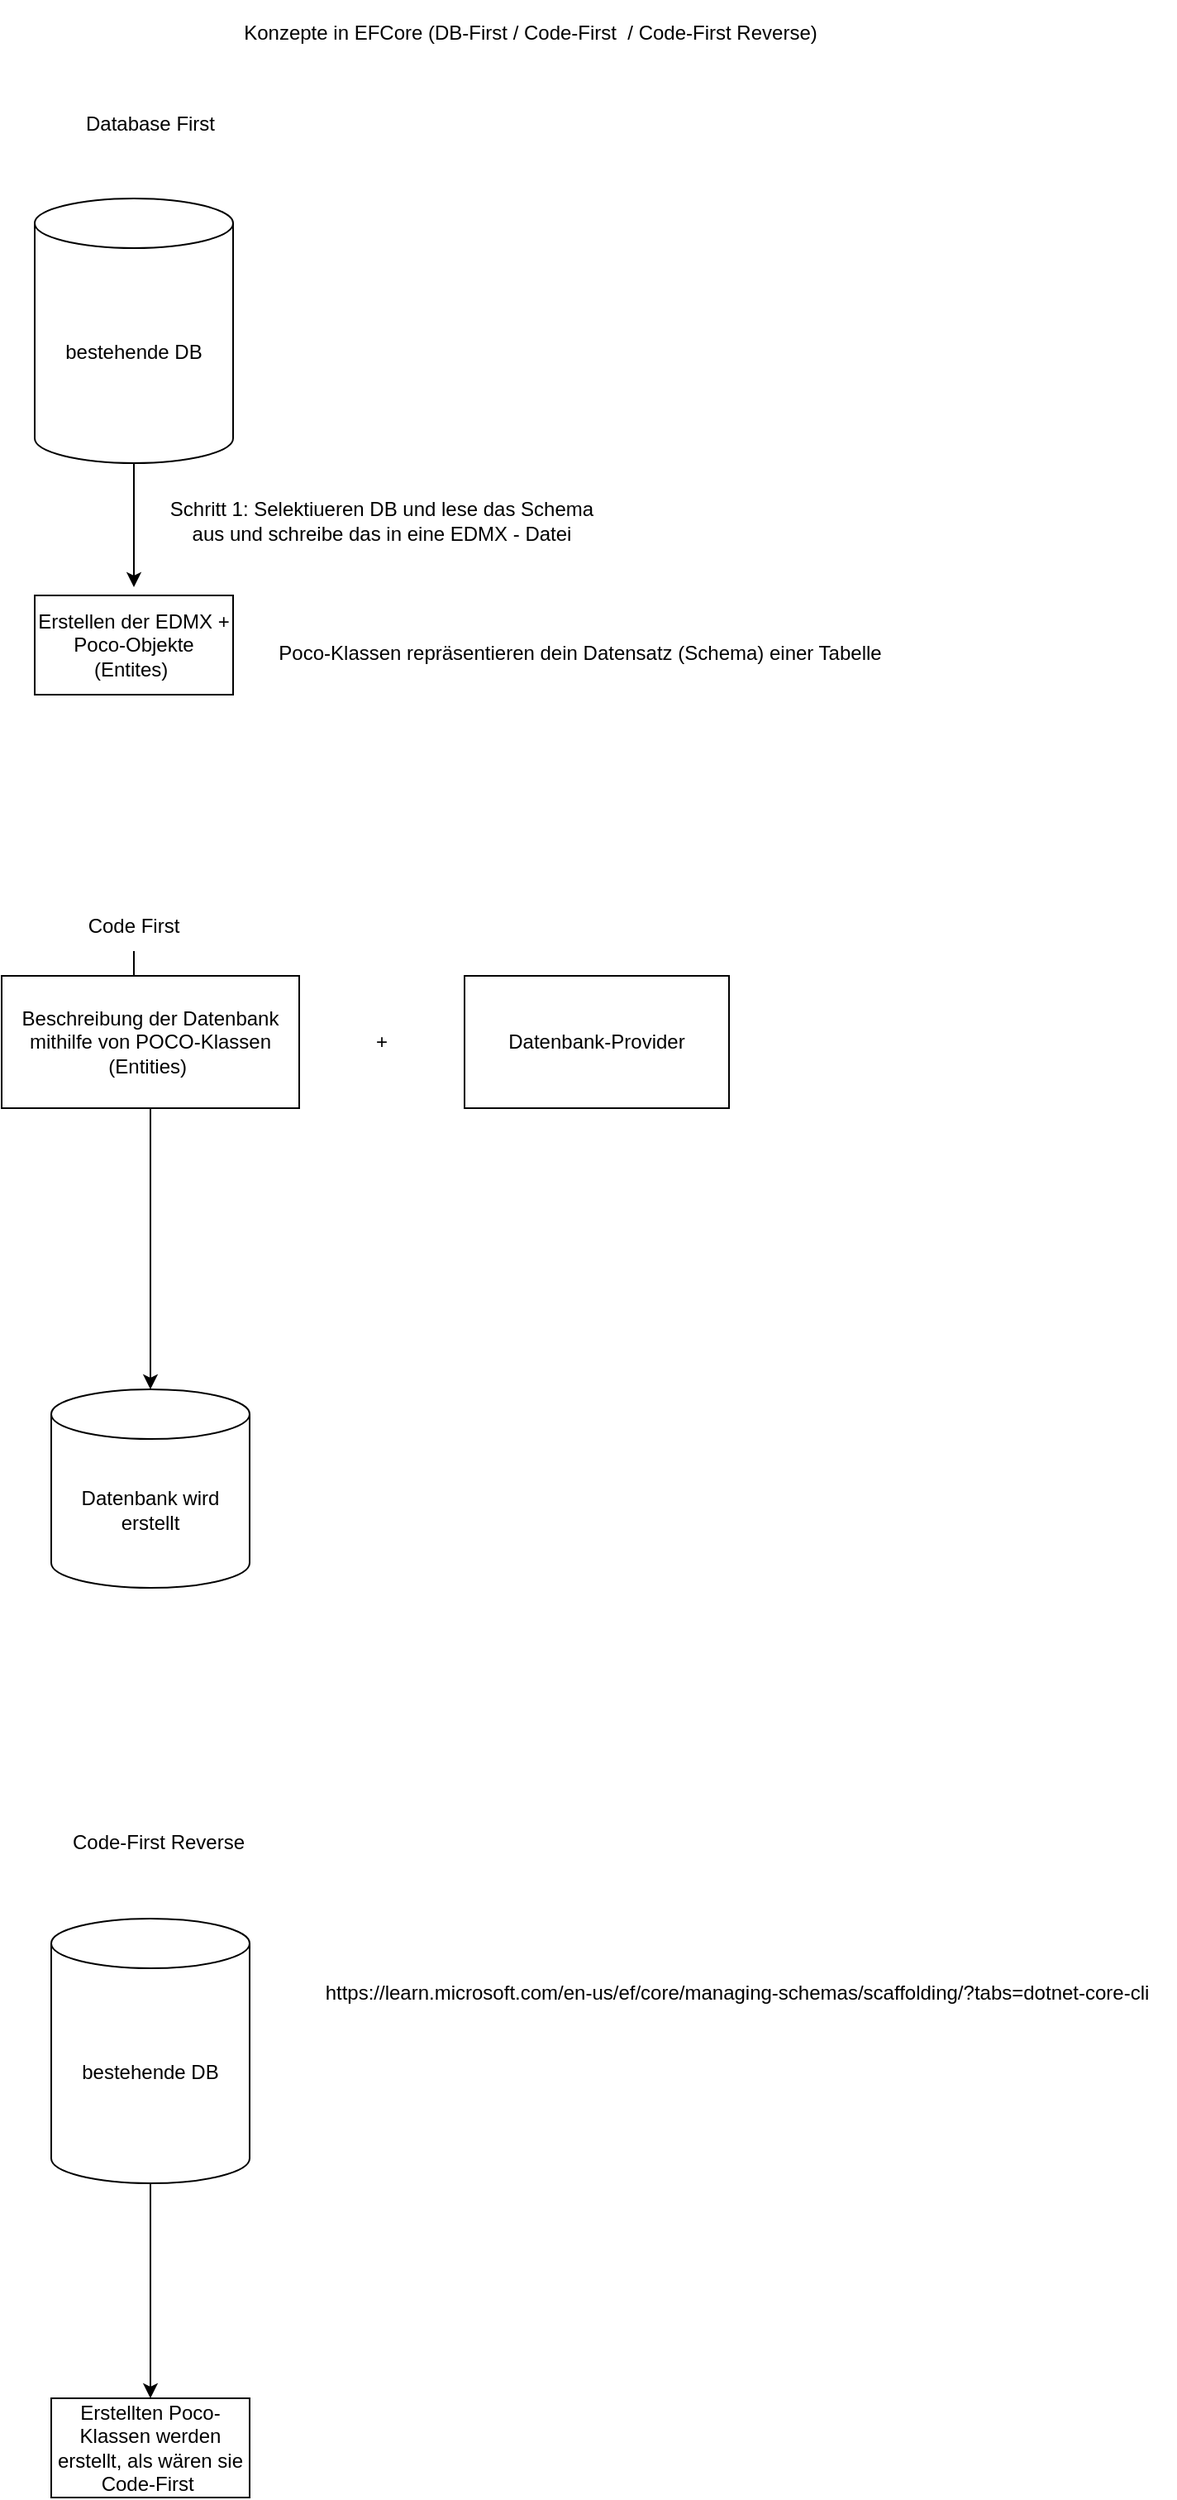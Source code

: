 <mxfile version="20.8.14" type="device"><diagram name="Seite-1" id="Xi0SWiCMRDmmecGjfn6w"><mxGraphModel dx="1434" dy="788" grid="1" gridSize="10" guides="1" tooltips="1" connect="1" arrows="1" fold="1" page="1" pageScale="1" pageWidth="827" pageHeight="1169" math="0" shadow="0"><root><mxCell id="0"/><mxCell id="1" parent="0"/><mxCell id="EzwUitRzN7TxNXbBJKM7-1" value="bestehende DB" style="shape=cylinder3;whiteSpace=wrap;html=1;boundedLbl=1;backgroundOutline=1;size=15;" vertex="1" parent="1"><mxGeometry x="100" y="160" width="120" height="160" as="geometry"/></mxCell><mxCell id="EzwUitRzN7TxNXbBJKM7-2" value="Konzepte in EFCore (DB-First / Code-First&amp;nbsp; / Code-First Reverse)" style="text;html=1;strokeColor=none;fillColor=none;align=center;verticalAlign=middle;whiteSpace=wrap;rounded=0;" vertex="1" parent="1"><mxGeometry x="160" y="40" width="480" height="40" as="geometry"/></mxCell><mxCell id="EzwUitRzN7TxNXbBJKM7-3" value="Database First" style="text;html=1;strokeColor=none;fillColor=none;align=center;verticalAlign=middle;whiteSpace=wrap;rounded=0;" vertex="1" parent="1"><mxGeometry x="90" y="100" width="160" height="30" as="geometry"/></mxCell><mxCell id="EzwUitRzN7TxNXbBJKM7-4" value="" style="endArrow=classic;html=1;rounded=0;exitX=0.5;exitY=1;exitDx=0;exitDy=0;exitPerimeter=0;" edge="1" parent="1" source="EzwUitRzN7TxNXbBJKM7-1"><mxGeometry width="50" height="50" relative="1" as="geometry"><mxPoint x="390" y="390" as="sourcePoint"/><mxPoint x="160" y="395" as="targetPoint"/></mxGeometry></mxCell><mxCell id="EzwUitRzN7TxNXbBJKM7-6" value="Schritt 1: Selektiueren DB und lese das Schema aus und schreibe das in eine EDMX - Datei" style="text;html=1;strokeColor=none;fillColor=none;align=center;verticalAlign=middle;whiteSpace=wrap;rounded=0;" vertex="1" parent="1"><mxGeometry x="170" y="330" width="280" height="50" as="geometry"/></mxCell><mxCell id="EzwUitRzN7TxNXbBJKM7-7" value="Erstellen der EDMX + Poco-Objekte (Entites)&amp;nbsp;" style="rounded=0;whiteSpace=wrap;html=1;" vertex="1" parent="1"><mxGeometry x="100" y="400" width="120" height="60" as="geometry"/></mxCell><mxCell id="EzwUitRzN7TxNXbBJKM7-8" value="Poco-Klassen repräsentieren dein Datensatz (Schema) einer Tabelle" style="text;html=1;strokeColor=none;fillColor=none;align=center;verticalAlign=middle;whiteSpace=wrap;rounded=0;" vertex="1" parent="1"><mxGeometry x="240" y="420" width="380" height="30" as="geometry"/></mxCell><mxCell id="EzwUitRzN7TxNXbBJKM7-15" value="" style="edgeStyle=orthogonalEdgeStyle;rounded=0;orthogonalLoop=1;jettySize=auto;html=1;" edge="1" parent="1" source="EzwUitRzN7TxNXbBJKM7-9" target="EzwUitRzN7TxNXbBJKM7-10"><mxGeometry relative="1" as="geometry"/></mxCell><mxCell id="EzwUitRzN7TxNXbBJKM7-9" value="Code First" style="text;html=1;strokeColor=none;fillColor=none;align=center;verticalAlign=middle;whiteSpace=wrap;rounded=0;" vertex="1" parent="1"><mxGeometry x="130" y="585" width="60" height="30" as="geometry"/></mxCell><mxCell id="EzwUitRzN7TxNXbBJKM7-10" value="Beschreibung der Datenbank mithilfe von POCO-Klassen (Entities)&amp;nbsp;" style="rounded=0;whiteSpace=wrap;html=1;" vertex="1" parent="1"><mxGeometry x="80" y="630" width="180" height="80" as="geometry"/></mxCell><mxCell id="EzwUitRzN7TxNXbBJKM7-11" value="+" style="text;html=1;strokeColor=none;fillColor=none;align=center;verticalAlign=middle;whiteSpace=wrap;rounded=0;" vertex="1" parent="1"><mxGeometry x="280" y="655" width="60" height="30" as="geometry"/></mxCell><mxCell id="EzwUitRzN7TxNXbBJKM7-12" value="Datenbank-Provider" style="rounded=0;whiteSpace=wrap;html=1;" vertex="1" parent="1"><mxGeometry x="360" y="630" width="160" height="80" as="geometry"/></mxCell><mxCell id="EzwUitRzN7TxNXbBJKM7-13" value="" style="endArrow=classic;html=1;rounded=0;exitX=0.5;exitY=1;exitDx=0;exitDy=0;" edge="1" parent="1" source="EzwUitRzN7TxNXbBJKM7-10" target="EzwUitRzN7TxNXbBJKM7-14"><mxGeometry width="50" height="50" relative="1" as="geometry"><mxPoint x="390" y="490" as="sourcePoint"/><mxPoint x="170" y="840" as="targetPoint"/></mxGeometry></mxCell><mxCell id="EzwUitRzN7TxNXbBJKM7-14" value="Datenbank wird erstellt" style="shape=cylinder3;whiteSpace=wrap;html=1;boundedLbl=1;backgroundOutline=1;size=15;" vertex="1" parent="1"><mxGeometry x="110" y="880" width="120" height="120" as="geometry"/></mxCell><mxCell id="EzwUitRzN7TxNXbBJKM7-16" value="Code-First Reverse" style="text;html=1;strokeColor=none;fillColor=none;align=center;verticalAlign=middle;whiteSpace=wrap;rounded=0;" vertex="1" parent="1"><mxGeometry x="100" y="1139" width="150" height="30" as="geometry"/></mxCell><mxCell id="EzwUitRzN7TxNXbBJKM7-17" value="bestehende DB" style="shape=cylinder3;whiteSpace=wrap;html=1;boundedLbl=1;backgroundOutline=1;size=15;" vertex="1" parent="1"><mxGeometry x="110" y="1200" width="120" height="160" as="geometry"/></mxCell><mxCell id="EzwUitRzN7TxNXbBJKM7-18" value="" style="endArrow=classic;html=1;rounded=0;exitX=0.5;exitY=1;exitDx=0;exitDy=0;exitPerimeter=0;" edge="1" parent="1" source="EzwUitRzN7TxNXbBJKM7-17"><mxGeometry width="50" height="50" relative="1" as="geometry"><mxPoint x="390" y="1270" as="sourcePoint"/><mxPoint x="170" y="1490" as="targetPoint"/></mxGeometry></mxCell><mxCell id="EzwUitRzN7TxNXbBJKM7-19" value="https://learn.microsoft.com/en-us/ef/core/managing-schemas/scaffolding/?tabs=dotnet-core-cli" style="text;html=1;strokeColor=none;fillColor=none;align=center;verticalAlign=middle;whiteSpace=wrap;rounded=0;" vertex="1" parent="1"><mxGeometry x="260" y="1230" width="530" height="30" as="geometry"/></mxCell><mxCell id="EzwUitRzN7TxNXbBJKM7-20" value="Erstellten Poco-Klassen werden erstellt, als wären sie Code-First&amp;nbsp;" style="rounded=0;whiteSpace=wrap;html=1;" vertex="1" parent="1"><mxGeometry x="110" y="1490" width="120" height="60" as="geometry"/></mxCell></root></mxGraphModel></diagram></mxfile>